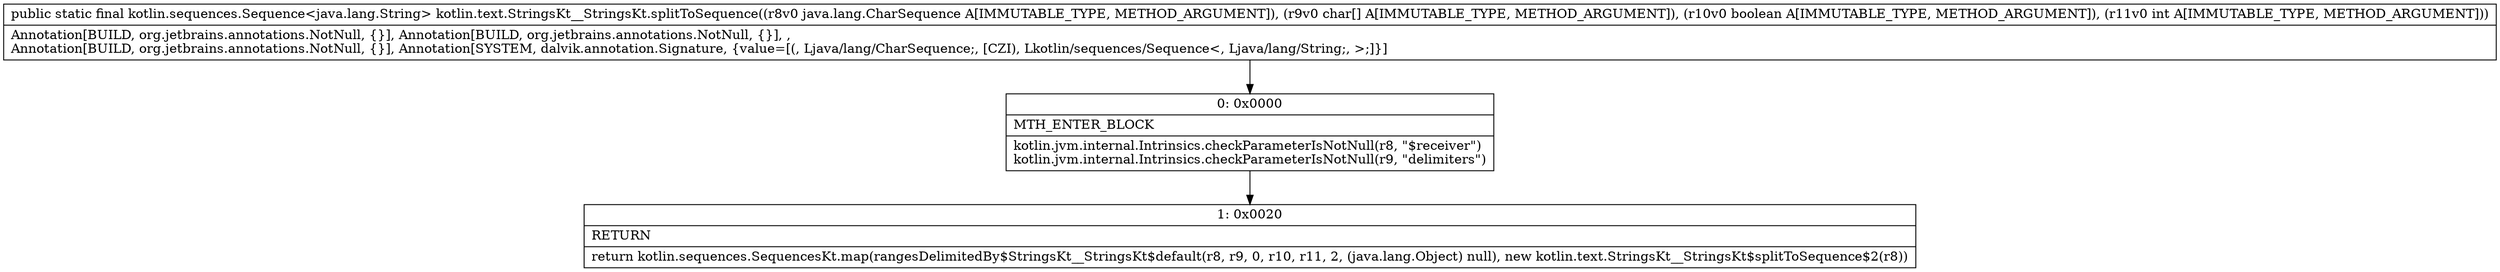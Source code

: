 digraph "CFG forkotlin.text.StringsKt__StringsKt.splitToSequence(Ljava\/lang\/CharSequence;[CZI)Lkotlin\/sequences\/Sequence;" {
Node_0 [shape=record,label="{0\:\ 0x0000|MTH_ENTER_BLOCK\l|kotlin.jvm.internal.Intrinsics.checkParameterIsNotNull(r8, \"$receiver\")\lkotlin.jvm.internal.Intrinsics.checkParameterIsNotNull(r9, \"delimiters\")\l}"];
Node_1 [shape=record,label="{1\:\ 0x0020|RETURN\l|return kotlin.sequences.SequencesKt.map(rangesDelimitedBy$StringsKt__StringsKt$default(r8, r9, 0, r10, r11, 2, (java.lang.Object) null), new kotlin.text.StringsKt__StringsKt$splitToSequence$2(r8))\l}"];
MethodNode[shape=record,label="{public static final kotlin.sequences.Sequence\<java.lang.String\> kotlin.text.StringsKt__StringsKt.splitToSequence((r8v0 java.lang.CharSequence A[IMMUTABLE_TYPE, METHOD_ARGUMENT]), (r9v0 char[] A[IMMUTABLE_TYPE, METHOD_ARGUMENT]), (r10v0 boolean A[IMMUTABLE_TYPE, METHOD_ARGUMENT]), (r11v0 int A[IMMUTABLE_TYPE, METHOD_ARGUMENT]))  | Annotation[BUILD, org.jetbrains.annotations.NotNull, \{\}], Annotation[BUILD, org.jetbrains.annotations.NotNull, \{\}], , \lAnnotation[BUILD, org.jetbrains.annotations.NotNull, \{\}], Annotation[SYSTEM, dalvik.annotation.Signature, \{value=[(, Ljava\/lang\/CharSequence;, [CZI), Lkotlin\/sequences\/Sequence\<, Ljava\/lang\/String;, \>;]\}]\l}"];
MethodNode -> Node_0;
Node_0 -> Node_1;
}

